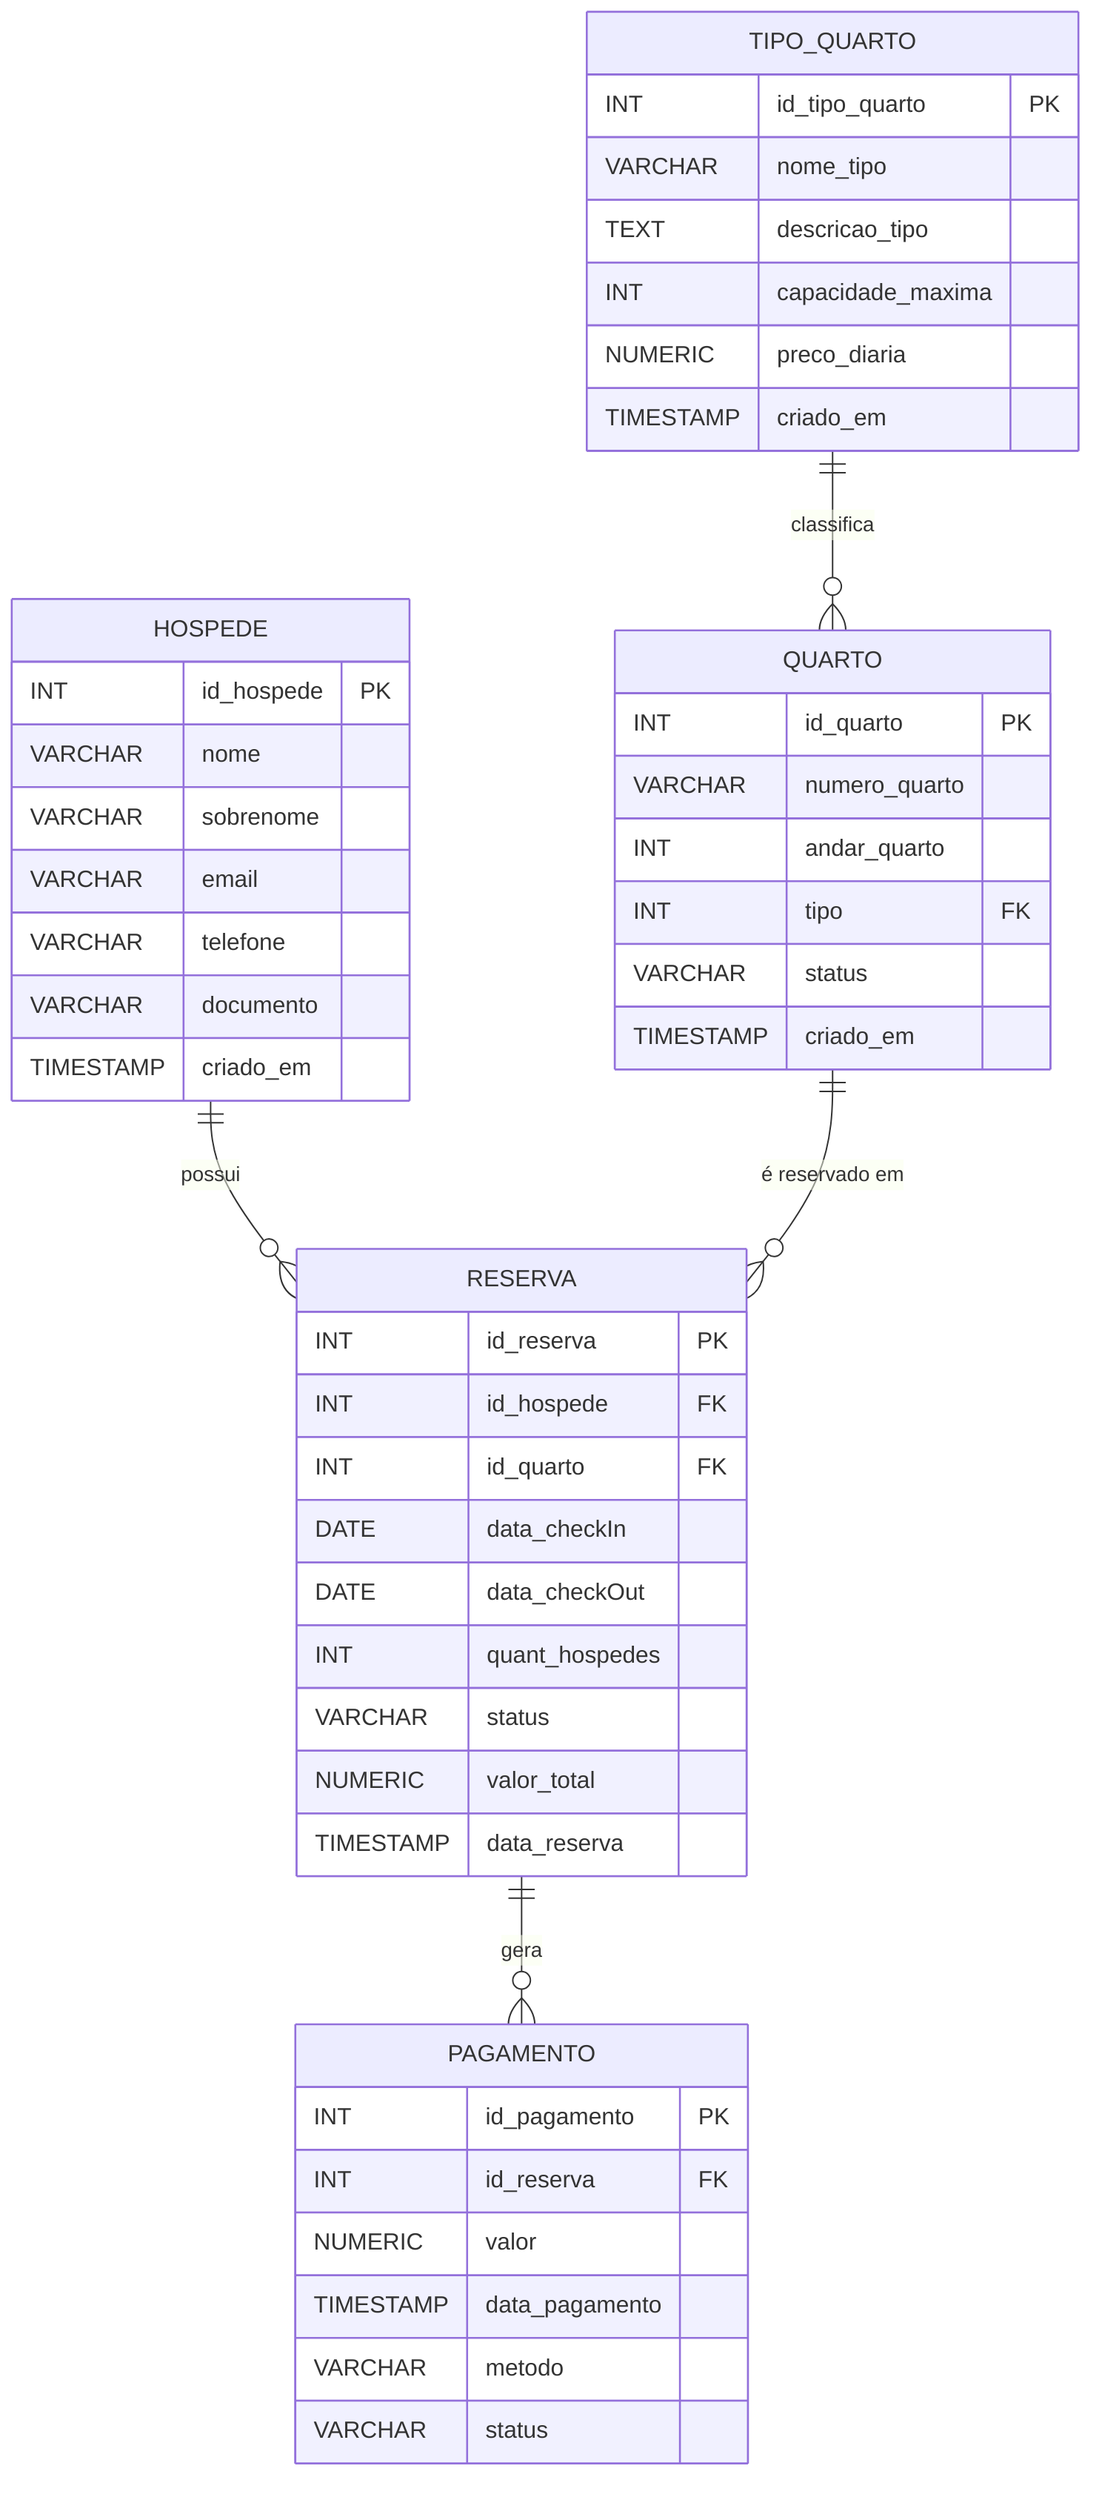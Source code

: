 erDiagram

  HOSPEDE ||--o{ RESERVA : "possui"
  QUARTO  ||--o{ RESERVA : "é reservado em"
  TIPO_QUARTO ||--o{ QUARTO : "classifica"
  RESERVA ||--o{ PAGAMENTO : "gera"

  HOSPEDE {
    INT id_hospede PK
    VARCHAR nome
    VARCHAR sobrenome
    VARCHAR email
    VARCHAR telefone
    VARCHAR documento
    TIMESTAMP criado_em
  }

  TIPO_QUARTO {
    INT id_tipo_quarto PK
    VARCHAR nome_tipo
    TEXT descricao_tipo
    INT capacidade_maxima
    NUMERIC preco_diaria
    TIMESTAMP criado_em
  }

  QUARTO {
    INT id_quarto PK
    VARCHAR numero_quarto
    INT andar_quarto
    INT tipo FK
    VARCHAR status
    TIMESTAMP criado_em
  }

  RESERVA {
    INT id_reserva PK
    INT id_hospede FK
    INT id_quarto FK
    DATE data_checkIn
    DATE data_checkOut
    INT quant_hospedes
    VARCHAR status
    NUMERIC valor_total
    TIMESTAMP data_reserva
  }

  PAGAMENTO {
    INT id_pagamento PK
    INT id_reserva FK
    NUMERIC valor
    TIMESTAMP data_pagamento
    VARCHAR metodo
    VARCHAR status
  }